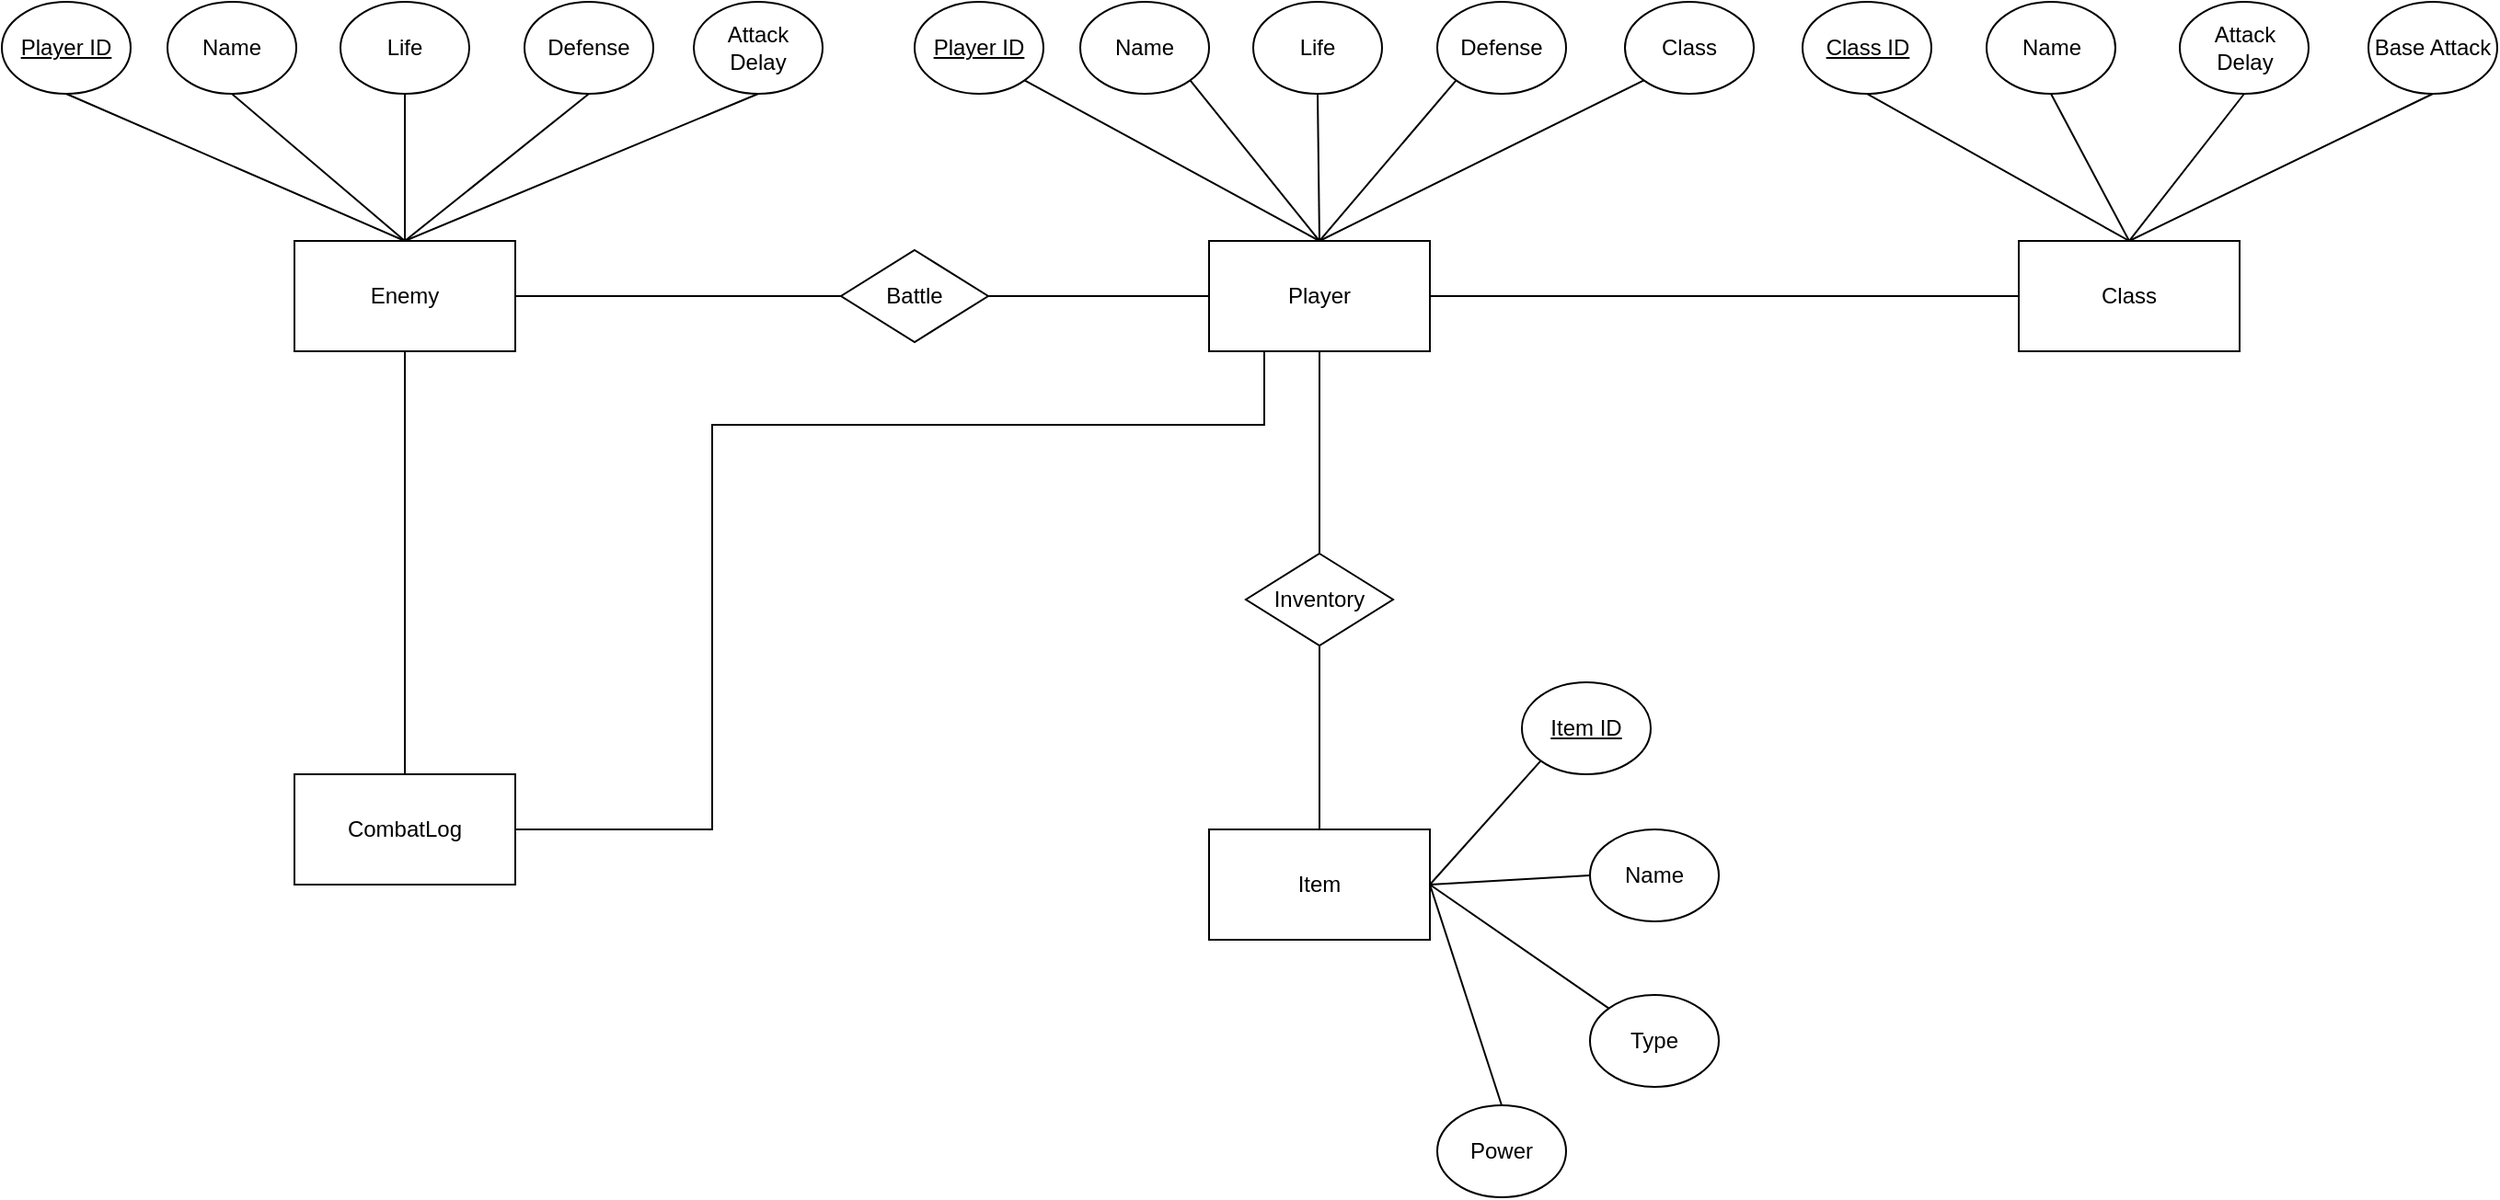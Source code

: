 <mxfile version="24.0.2" type="device">
  <diagram name="Page-1" id="qbSfK9no98UvLTmrXdRo">
    <mxGraphModel dx="3267" dy="864" grid="1" gridSize="10" guides="1" tooltips="1" connect="1" arrows="1" fold="1" page="1" pageScale="1" pageWidth="827" pageHeight="1169" math="0" shadow="0">
      <root>
        <mxCell id="0" />
        <mxCell id="1" parent="0" />
        <mxCell id="XzGqdOcjE8EvAO7VEIdA-1" value="Player" style="rounded=0;whiteSpace=wrap;html=1;" vertex="1" parent="1">
          <mxGeometry x="550" y="140" width="120" height="60" as="geometry" />
        </mxCell>
        <mxCell id="XzGqdOcjE8EvAO7VEIdA-3" value="Battle" style="rhombus;whiteSpace=wrap;html=1;" vertex="1" parent="1">
          <mxGeometry x="350" y="145" width="80" height="50" as="geometry" />
        </mxCell>
        <mxCell id="XzGqdOcjE8EvAO7VEIdA-4" value="Enemy" style="rounded=0;whiteSpace=wrap;html=1;" vertex="1" parent="1">
          <mxGeometry x="53" y="140" width="120" height="60" as="geometry" />
        </mxCell>
        <mxCell id="XzGqdOcjE8EvAO7VEIdA-5" value="Item" style="rounded=0;whiteSpace=wrap;html=1;" vertex="1" parent="1">
          <mxGeometry x="550" y="460" width="120" height="60" as="geometry" />
        </mxCell>
        <mxCell id="XzGqdOcjE8EvAO7VEIdA-6" value="Inventory" style="rhombus;whiteSpace=wrap;html=1;" vertex="1" parent="1">
          <mxGeometry x="570" y="310" width="80" height="50" as="geometry" />
        </mxCell>
        <mxCell id="XzGqdOcjE8EvAO7VEIdA-7" value="" style="endArrow=none;html=1;rounded=0;entryX=0.5;entryY=1;entryDx=0;entryDy=0;exitX=0.5;exitY=0;exitDx=0;exitDy=0;" edge="1" parent="1" source="XzGqdOcjE8EvAO7VEIdA-6" target="XzGqdOcjE8EvAO7VEIdA-1">
          <mxGeometry width="50" height="50" relative="1" as="geometry">
            <mxPoint x="390" y="420" as="sourcePoint" />
            <mxPoint x="440" y="370" as="targetPoint" />
          </mxGeometry>
        </mxCell>
        <mxCell id="XzGqdOcjE8EvAO7VEIdA-8" value="" style="endArrow=none;html=1;rounded=0;entryX=0.5;entryY=1;entryDx=0;entryDy=0;exitX=0.5;exitY=0;exitDx=0;exitDy=0;" edge="1" parent="1" source="XzGqdOcjE8EvAO7VEIdA-5" target="XzGqdOcjE8EvAO7VEIdA-6">
          <mxGeometry width="50" height="50" relative="1" as="geometry">
            <mxPoint x="770" y="400" as="sourcePoint" />
            <mxPoint x="770" y="290" as="targetPoint" />
          </mxGeometry>
        </mxCell>
        <mxCell id="XzGqdOcjE8EvAO7VEIdA-9" value="" style="endArrow=none;html=1;rounded=0;entryX=1;entryY=0.5;entryDx=0;entryDy=0;exitX=0;exitY=0.5;exitDx=0;exitDy=0;" edge="1" parent="1" source="XzGqdOcjE8EvAO7VEIdA-1" target="XzGqdOcjE8EvAO7VEIdA-3">
          <mxGeometry width="50" height="50" relative="1" as="geometry">
            <mxPoint x="440" y="340" as="sourcePoint" />
            <mxPoint x="440" y="230" as="targetPoint" />
          </mxGeometry>
        </mxCell>
        <mxCell id="XzGqdOcjE8EvAO7VEIdA-10" value="" style="endArrow=none;html=1;rounded=0;entryX=1;entryY=0.5;entryDx=0;entryDy=0;exitX=0;exitY=0.5;exitDx=0;exitDy=0;" edge="1" parent="1" source="XzGqdOcjE8EvAO7VEIdA-3" target="XzGqdOcjE8EvAO7VEIdA-4">
          <mxGeometry width="50" height="50" relative="1" as="geometry">
            <mxPoint x="500" y="280" as="sourcePoint" />
            <mxPoint x="380" y="280" as="targetPoint" />
          </mxGeometry>
        </mxCell>
        <mxCell id="XzGqdOcjE8EvAO7VEIdA-11" value="Player ID" style="ellipse;whiteSpace=wrap;html=1;fontStyle=4" vertex="1" parent="1">
          <mxGeometry x="390" y="10" width="70" height="50" as="geometry" />
        </mxCell>
        <mxCell id="XzGqdOcjE8EvAO7VEIdA-12" value="Name" style="ellipse;whiteSpace=wrap;html=1;" vertex="1" parent="1">
          <mxGeometry x="480" y="10" width="70" height="50" as="geometry" />
        </mxCell>
        <mxCell id="XzGqdOcjE8EvAO7VEIdA-13" value="Life" style="ellipse;whiteSpace=wrap;html=1;" vertex="1" parent="1">
          <mxGeometry x="574" y="10" width="70" height="50" as="geometry" />
        </mxCell>
        <mxCell id="XzGqdOcjE8EvAO7VEIdA-15" value="Defense" style="ellipse;whiteSpace=wrap;html=1;" vertex="1" parent="1">
          <mxGeometry x="674" y="10" width="70" height="50" as="geometry" />
        </mxCell>
        <mxCell id="XzGqdOcjE8EvAO7VEIdA-16" value="Class" style="ellipse;whiteSpace=wrap;html=1;" vertex="1" parent="1">
          <mxGeometry x="776" y="10" width="70" height="50" as="geometry" />
        </mxCell>
        <mxCell id="XzGqdOcjE8EvAO7VEIdA-17" value="&lt;div&gt;Class&lt;/div&gt;" style="rounded=0;whiteSpace=wrap;html=1;" vertex="1" parent="1">
          <mxGeometry x="990" y="140" width="120" height="60" as="geometry" />
        </mxCell>
        <mxCell id="XzGqdOcjE8EvAO7VEIdA-18" value="" style="endArrow=none;html=1;rounded=0;entryX=1;entryY=0.5;entryDx=0;entryDy=0;exitX=0;exitY=0.5;exitDx=0;exitDy=0;" edge="1" parent="1" source="XzGqdOcjE8EvAO7VEIdA-17" target="XzGqdOcjE8EvAO7VEIdA-1">
          <mxGeometry width="50" height="50" relative="1" as="geometry">
            <mxPoint x="915" y="180" as="sourcePoint" />
            <mxPoint x="795" y="180" as="targetPoint" />
          </mxGeometry>
        </mxCell>
        <mxCell id="XzGqdOcjE8EvAO7VEIdA-19" value="" style="endArrow=none;html=1;rounded=0;entryX=1;entryY=1;entryDx=0;entryDy=0;exitX=0.5;exitY=0;exitDx=0;exitDy=0;" edge="1" parent="1" source="XzGqdOcjE8EvAO7VEIdA-1" target="XzGqdOcjE8EvAO7VEIdA-11">
          <mxGeometry width="50" height="50" relative="1" as="geometry">
            <mxPoint x="500" y="150" as="sourcePoint" />
            <mxPoint x="550" y="100" as="targetPoint" />
          </mxGeometry>
        </mxCell>
        <mxCell id="XzGqdOcjE8EvAO7VEIdA-20" value="" style="endArrow=none;html=1;rounded=0;entryX=1;entryY=1;entryDx=0;entryDy=0;exitX=0.5;exitY=0;exitDx=0;exitDy=0;" edge="1" parent="1" source="XzGqdOcjE8EvAO7VEIdA-1" target="XzGqdOcjE8EvAO7VEIdA-12">
          <mxGeometry width="50" height="50" relative="1" as="geometry">
            <mxPoint x="620" y="150" as="sourcePoint" />
            <mxPoint x="435" y="70" as="targetPoint" />
          </mxGeometry>
        </mxCell>
        <mxCell id="XzGqdOcjE8EvAO7VEIdA-21" value="" style="endArrow=none;html=1;rounded=0;entryX=0.5;entryY=1;entryDx=0;entryDy=0;exitX=0.5;exitY=0;exitDx=0;exitDy=0;" edge="1" parent="1" source="XzGqdOcjE8EvAO7VEIdA-1" target="XzGqdOcjE8EvAO7VEIdA-13">
          <mxGeometry width="50" height="50" relative="1" as="geometry">
            <mxPoint x="630" y="160" as="sourcePoint" />
            <mxPoint x="445" y="80" as="targetPoint" />
          </mxGeometry>
        </mxCell>
        <mxCell id="XzGqdOcjE8EvAO7VEIdA-22" value="" style="endArrow=none;html=1;rounded=0;entryX=0;entryY=1;entryDx=0;entryDy=0;exitX=0.5;exitY=0;exitDx=0;exitDy=0;" edge="1" parent="1" source="XzGqdOcjE8EvAO7VEIdA-1" target="XzGqdOcjE8EvAO7VEIdA-15">
          <mxGeometry width="50" height="50" relative="1" as="geometry">
            <mxPoint x="640" y="170" as="sourcePoint" />
            <mxPoint x="455" y="90" as="targetPoint" />
          </mxGeometry>
        </mxCell>
        <mxCell id="XzGqdOcjE8EvAO7VEIdA-23" value="" style="endArrow=none;html=1;rounded=0;entryX=0;entryY=1;entryDx=0;entryDy=0;exitX=0.5;exitY=0;exitDx=0;exitDy=0;" edge="1" parent="1" source="XzGqdOcjE8EvAO7VEIdA-1" target="XzGqdOcjE8EvAO7VEIdA-16">
          <mxGeometry width="50" height="50" relative="1" as="geometry">
            <mxPoint x="650" y="180" as="sourcePoint" />
            <mxPoint x="465" y="100" as="targetPoint" />
          </mxGeometry>
        </mxCell>
        <mxCell id="XzGqdOcjE8EvAO7VEIdA-24" value="&lt;div&gt;Name&lt;/div&gt;" style="ellipse;whiteSpace=wrap;html=1;" vertex="1" parent="1">
          <mxGeometry x="972.5" y="10" width="70" height="50" as="geometry" />
        </mxCell>
        <mxCell id="XzGqdOcjE8EvAO7VEIdA-26" value="Class ID" style="ellipse;whiteSpace=wrap;html=1;fontStyle=4" vertex="1" parent="1">
          <mxGeometry x="872.5" y="10" width="70" height="50" as="geometry" />
        </mxCell>
        <mxCell id="XzGqdOcjE8EvAO7VEIdA-27" value="&lt;div&gt;Attack&lt;/div&gt;&lt;div&gt;Delay&lt;br&gt;&lt;/div&gt;" style="ellipse;whiteSpace=wrap;html=1;" vertex="1" parent="1">
          <mxGeometry x="1077.5" y="10" width="70" height="50" as="geometry" />
        </mxCell>
        <mxCell id="XzGqdOcjE8EvAO7VEIdA-28" value="Base Attack" style="ellipse;whiteSpace=wrap;html=1;" vertex="1" parent="1">
          <mxGeometry x="1180" y="10" width="70" height="50" as="geometry" />
        </mxCell>
        <mxCell id="XzGqdOcjE8EvAO7VEIdA-29" value="" style="endArrow=none;html=1;rounded=0;entryX=0.5;entryY=1;entryDx=0;entryDy=0;exitX=0.5;exitY=0;exitDx=0;exitDy=0;" edge="1" parent="1" source="XzGqdOcjE8EvAO7VEIdA-17" target="XzGqdOcjE8EvAO7VEIdA-26">
          <mxGeometry width="50" height="50" relative="1" as="geometry">
            <mxPoint x="620" y="150" as="sourcePoint" />
            <mxPoint x="796" y="63" as="targetPoint" />
          </mxGeometry>
        </mxCell>
        <mxCell id="XzGqdOcjE8EvAO7VEIdA-30" value="" style="endArrow=none;html=1;rounded=0;entryX=0.5;entryY=1;entryDx=0;entryDy=0;" edge="1" parent="1" target="XzGqdOcjE8EvAO7VEIdA-24">
          <mxGeometry width="50" height="50" relative="1" as="geometry">
            <mxPoint x="1050" y="140" as="sourcePoint" />
            <mxPoint x="918" y="70" as="targetPoint" />
          </mxGeometry>
        </mxCell>
        <mxCell id="XzGqdOcjE8EvAO7VEIdA-31" value="" style="endArrow=none;html=1;rounded=0;entryX=0.5;entryY=1;entryDx=0;entryDy=0;exitX=0.5;exitY=0;exitDx=0;exitDy=0;" edge="1" parent="1" source="XzGqdOcjE8EvAO7VEIdA-17" target="XzGqdOcjE8EvAO7VEIdA-27">
          <mxGeometry width="50" height="50" relative="1" as="geometry">
            <mxPoint x="1060" y="150" as="sourcePoint" />
            <mxPoint x="1018" y="70" as="targetPoint" />
          </mxGeometry>
        </mxCell>
        <mxCell id="XzGqdOcjE8EvAO7VEIdA-32" value="" style="endArrow=none;html=1;rounded=0;entryX=0.5;entryY=1;entryDx=0;entryDy=0;exitX=0.5;exitY=0;exitDx=0;exitDy=0;" edge="1" parent="1" source="XzGqdOcjE8EvAO7VEIdA-17" target="XzGqdOcjE8EvAO7VEIdA-28">
          <mxGeometry width="50" height="50" relative="1" as="geometry">
            <mxPoint x="1060" y="150" as="sourcePoint" />
            <mxPoint x="1123" y="70" as="targetPoint" />
          </mxGeometry>
        </mxCell>
        <mxCell id="XzGqdOcjE8EvAO7VEIdA-34" value="Item ID" style="ellipse;whiteSpace=wrap;html=1;fontStyle=4" vertex="1" parent="1">
          <mxGeometry x="720" y="380" width="70" height="50" as="geometry" />
        </mxCell>
        <mxCell id="XzGqdOcjE8EvAO7VEIdA-35" value="&lt;div&gt;Name&lt;/div&gt;" style="ellipse;whiteSpace=wrap;html=1;" vertex="1" parent="1">
          <mxGeometry x="757" y="460" width="70" height="50" as="geometry" />
        </mxCell>
        <mxCell id="XzGqdOcjE8EvAO7VEIdA-36" value="Type" style="ellipse;whiteSpace=wrap;html=1;" vertex="1" parent="1">
          <mxGeometry x="757" y="550" width="70" height="50" as="geometry" />
        </mxCell>
        <mxCell id="XzGqdOcjE8EvAO7VEIdA-37" value="Power" style="ellipse;whiteSpace=wrap;html=1;" vertex="1" parent="1">
          <mxGeometry x="674" y="610" width="70" height="50" as="geometry" />
        </mxCell>
        <mxCell id="XzGqdOcjE8EvAO7VEIdA-38" value="" style="endArrow=none;html=1;rounded=0;entryX=0;entryY=1;entryDx=0;entryDy=0;exitX=1;exitY=0.5;exitDx=0;exitDy=0;" edge="1" parent="1" source="XzGqdOcjE8EvAO7VEIdA-5" target="XzGqdOcjE8EvAO7VEIdA-34">
          <mxGeometry width="50" height="50" relative="1" as="geometry">
            <mxPoint x="480" y="640" as="sourcePoint" />
            <mxPoint x="530" y="590" as="targetPoint" />
          </mxGeometry>
        </mxCell>
        <mxCell id="XzGqdOcjE8EvAO7VEIdA-39" value="" style="endArrow=none;html=1;rounded=0;entryX=0;entryY=0.5;entryDx=0;entryDy=0;exitX=1;exitY=0.5;exitDx=0;exitDy=0;" edge="1" parent="1" source="XzGqdOcjE8EvAO7VEIdA-5" target="XzGqdOcjE8EvAO7VEIdA-35">
          <mxGeometry width="50" height="50" relative="1" as="geometry">
            <mxPoint x="680" y="500" as="sourcePoint" />
            <mxPoint x="740" y="433" as="targetPoint" />
          </mxGeometry>
        </mxCell>
        <mxCell id="XzGqdOcjE8EvAO7VEIdA-40" value="" style="endArrow=none;html=1;rounded=0;entryX=0;entryY=0;entryDx=0;entryDy=0;exitX=1;exitY=0.5;exitDx=0;exitDy=0;" edge="1" parent="1" source="XzGqdOcjE8EvAO7VEIdA-5" target="XzGqdOcjE8EvAO7VEIdA-36">
          <mxGeometry width="50" height="50" relative="1" as="geometry">
            <mxPoint x="680" y="500" as="sourcePoint" />
            <mxPoint x="767" y="495" as="targetPoint" />
          </mxGeometry>
        </mxCell>
        <mxCell id="XzGqdOcjE8EvAO7VEIdA-41" value="" style="endArrow=none;html=1;rounded=0;entryX=0.5;entryY=0;entryDx=0;entryDy=0;exitX=1;exitY=0.5;exitDx=0;exitDy=0;" edge="1" parent="1" source="XzGqdOcjE8EvAO7VEIdA-5" target="XzGqdOcjE8EvAO7VEIdA-37">
          <mxGeometry width="50" height="50" relative="1" as="geometry">
            <mxPoint x="680" y="500" as="sourcePoint" />
            <mxPoint x="777" y="567" as="targetPoint" />
          </mxGeometry>
        </mxCell>
        <mxCell id="XzGqdOcjE8EvAO7VEIdA-43" value="Player ID" style="ellipse;whiteSpace=wrap;html=1;fontStyle=4" vertex="1" parent="1">
          <mxGeometry x="-106" y="10" width="70" height="50" as="geometry" />
        </mxCell>
        <mxCell id="XzGqdOcjE8EvAO7VEIdA-44" value="Name" style="ellipse;whiteSpace=wrap;html=1;" vertex="1" parent="1">
          <mxGeometry x="-16" y="10" width="70" height="50" as="geometry" />
        </mxCell>
        <mxCell id="XzGqdOcjE8EvAO7VEIdA-45" value="Life" style="ellipse;whiteSpace=wrap;html=1;" vertex="1" parent="1">
          <mxGeometry x="78" y="10" width="70" height="50" as="geometry" />
        </mxCell>
        <mxCell id="XzGqdOcjE8EvAO7VEIdA-46" value="Defense" style="ellipse;whiteSpace=wrap;html=1;" vertex="1" parent="1">
          <mxGeometry x="178" y="10" width="70" height="50" as="geometry" />
        </mxCell>
        <mxCell id="XzGqdOcjE8EvAO7VEIdA-49" value="" style="endArrow=none;html=1;rounded=0;entryX=0.5;entryY=1;entryDx=0;entryDy=0;exitX=0.5;exitY=0;exitDx=0;exitDy=0;" edge="1" parent="1" source="XzGqdOcjE8EvAO7VEIdA-4" target="XzGqdOcjE8EvAO7VEIdA-45">
          <mxGeometry width="50" height="50" relative="1" as="geometry">
            <mxPoint x="-40" y="300" as="sourcePoint" />
            <mxPoint x="10" y="250" as="targetPoint" />
          </mxGeometry>
        </mxCell>
        <mxCell id="XzGqdOcjE8EvAO7VEIdA-50" value="" style="endArrow=none;html=1;rounded=0;entryX=0.5;entryY=1;entryDx=0;entryDy=0;exitX=0.5;exitY=0;exitDx=0;exitDy=0;" edge="1" parent="1" source="XzGqdOcjE8EvAO7VEIdA-4" target="XzGqdOcjE8EvAO7VEIdA-44">
          <mxGeometry width="50" height="50" relative="1" as="geometry">
            <mxPoint x="123" y="150" as="sourcePoint" />
            <mxPoint x="123" y="70" as="targetPoint" />
          </mxGeometry>
        </mxCell>
        <mxCell id="XzGqdOcjE8EvAO7VEIdA-51" value="" style="endArrow=none;html=1;rounded=0;entryX=0.5;entryY=1;entryDx=0;entryDy=0;exitX=0.5;exitY=0;exitDx=0;exitDy=0;" edge="1" parent="1" source="XzGqdOcjE8EvAO7VEIdA-4" target="XzGqdOcjE8EvAO7VEIdA-43">
          <mxGeometry width="50" height="50" relative="1" as="geometry">
            <mxPoint x="133" y="160" as="sourcePoint" />
            <mxPoint x="29" y="70" as="targetPoint" />
          </mxGeometry>
        </mxCell>
        <mxCell id="XzGqdOcjE8EvAO7VEIdA-52" value="" style="endArrow=none;html=1;rounded=0;entryX=0.5;entryY=1;entryDx=0;entryDy=0;exitX=0.5;exitY=0;exitDx=0;exitDy=0;" edge="1" parent="1" source="XzGqdOcjE8EvAO7VEIdA-4" target="XzGqdOcjE8EvAO7VEIdA-46">
          <mxGeometry width="50" height="50" relative="1" as="geometry">
            <mxPoint x="143" y="170" as="sourcePoint" />
            <mxPoint x="-61" y="70" as="targetPoint" />
          </mxGeometry>
        </mxCell>
        <mxCell id="XzGqdOcjE8EvAO7VEIdA-54" value="&lt;div&gt;Attack&lt;/div&gt;&lt;div&gt;Delay&lt;br&gt;&lt;/div&gt;" style="ellipse;whiteSpace=wrap;html=1;" vertex="1" parent="1">
          <mxGeometry x="270" y="10" width="70" height="50" as="geometry" />
        </mxCell>
        <mxCell id="XzGqdOcjE8EvAO7VEIdA-55" value="" style="endArrow=none;html=1;rounded=0;entryX=0.5;entryY=1;entryDx=0;entryDy=0;exitX=0.5;exitY=0;exitDx=0;exitDy=0;" edge="1" parent="1" source="XzGqdOcjE8EvAO7VEIdA-4" target="XzGqdOcjE8EvAO7VEIdA-54">
          <mxGeometry width="50" height="50" relative="1" as="geometry">
            <mxPoint x="123" y="150" as="sourcePoint" />
            <mxPoint x="223" y="70" as="targetPoint" />
          </mxGeometry>
        </mxCell>
        <mxCell id="XzGqdOcjE8EvAO7VEIdA-56" value="CombatLog" style="rounded=0;whiteSpace=wrap;html=1;" vertex="1" parent="1">
          <mxGeometry x="53" y="430" width="120" height="60" as="geometry" />
        </mxCell>
        <mxCell id="XzGqdOcjE8EvAO7VEIdA-57" value="" style="endArrow=none;html=1;rounded=0;entryX=0.5;entryY=1;entryDx=0;entryDy=0;exitX=0.5;exitY=0;exitDx=0;exitDy=0;" edge="1" parent="1" source="XzGqdOcjE8EvAO7VEIdA-56" target="XzGqdOcjE8EvAO7VEIdA-4">
          <mxGeometry width="50" height="50" relative="1" as="geometry">
            <mxPoint x="110" y="280" as="sourcePoint" />
            <mxPoint x="160" y="230" as="targetPoint" />
          </mxGeometry>
        </mxCell>
        <mxCell id="XzGqdOcjE8EvAO7VEIdA-58" value="" style="endArrow=none;html=1;rounded=0;exitX=1;exitY=0.5;exitDx=0;exitDy=0;entryX=0.25;entryY=1;entryDx=0;entryDy=0;" edge="1" parent="1" source="XzGqdOcjE8EvAO7VEIdA-56" target="XzGqdOcjE8EvAO7VEIdA-1">
          <mxGeometry width="50" height="50" relative="1" as="geometry">
            <mxPoint x="230" y="450" as="sourcePoint" />
            <mxPoint x="280" y="400" as="targetPoint" />
            <Array as="points">
              <mxPoint x="280" y="460" />
              <mxPoint x="280" y="240" />
              <mxPoint x="580" y="240" />
            </Array>
          </mxGeometry>
        </mxCell>
      </root>
    </mxGraphModel>
  </diagram>
</mxfile>
